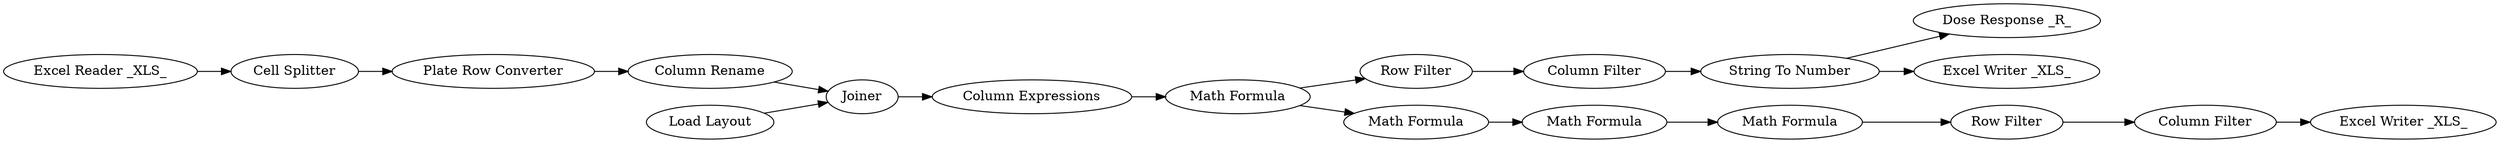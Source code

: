 digraph {
	"2654467043036203770_24" [label="Row Filter"]
	"2654467043036203770_17" [label="String To Number"]
	"2654467043036203770_10" [label="Plate Row Converter"]
	"2654467043036203770_11" [label="Column Rename"]
	"2654467043036203770_20" [label="Excel Reader _XLS_"]
	"2654467043036203770_22" [label="Column Filter"]
	"2654467043036203770_16" [label="Dose Response _R_"]
	"2654467043036203770_18" [label="Row Filter"]
	"2654467043036203770_15" [label="Math Formula"]
	"2654467043036203770_28" [label="Column Filter"]
	"2654467043036203770_9" [label="Cell Splitter"]
	"2654467043036203770_12" [label=Joiner]
	"2654467043036203770_26" [label="Math Formula"]
	"2654467043036203770_2" [label="Load Layout"]
	"2654467043036203770_29" [label="Excel Writer _XLS_"]
	"2654467043036203770_21" [label="Excel Writer _XLS_"]
	"2654467043036203770_27" [label="Math Formula"]
	"2654467043036203770_14" [label="Column Expressions"]
	"2654467043036203770_25" [label="Math Formula"]
	"2654467043036203770_26" -> "2654467043036203770_24"
	"2654467043036203770_9" -> "2654467043036203770_10"
	"2654467043036203770_20" -> "2654467043036203770_9"
	"2654467043036203770_17" -> "2654467043036203770_16"
	"2654467043036203770_2" -> "2654467043036203770_12"
	"2654467043036203770_28" -> "2654467043036203770_29"
	"2654467043036203770_25" -> "2654467043036203770_27"
	"2654467043036203770_12" -> "2654467043036203770_14"
	"2654467043036203770_11" -> "2654467043036203770_12"
	"2654467043036203770_18" -> "2654467043036203770_22"
	"2654467043036203770_15" -> "2654467043036203770_25"
	"2654467043036203770_22" -> "2654467043036203770_17"
	"2654467043036203770_24" -> "2654467043036203770_28"
	"2654467043036203770_10" -> "2654467043036203770_11"
	"2654467043036203770_15" -> "2654467043036203770_18"
	"2654467043036203770_17" -> "2654467043036203770_21"
	"2654467043036203770_14" -> "2654467043036203770_15"
	"2654467043036203770_27" -> "2654467043036203770_26"
	rankdir=LR
}
